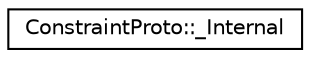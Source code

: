 digraph "Graphical Class Hierarchy"
{
 // LATEX_PDF_SIZE
  edge [fontname="Helvetica",fontsize="10",labelfontname="Helvetica",labelfontsize="10"];
  node [fontname="Helvetica",fontsize="10",shape=record];
  rankdir="LR";
  Node0 [label="ConstraintProto::_Internal",height=0.2,width=0.4,color="black", fillcolor="white", style="filled",URL="$classoperations__research_1_1sat_1_1_constraint_proto_1_1___internal.html",tooltip=" "];
}
